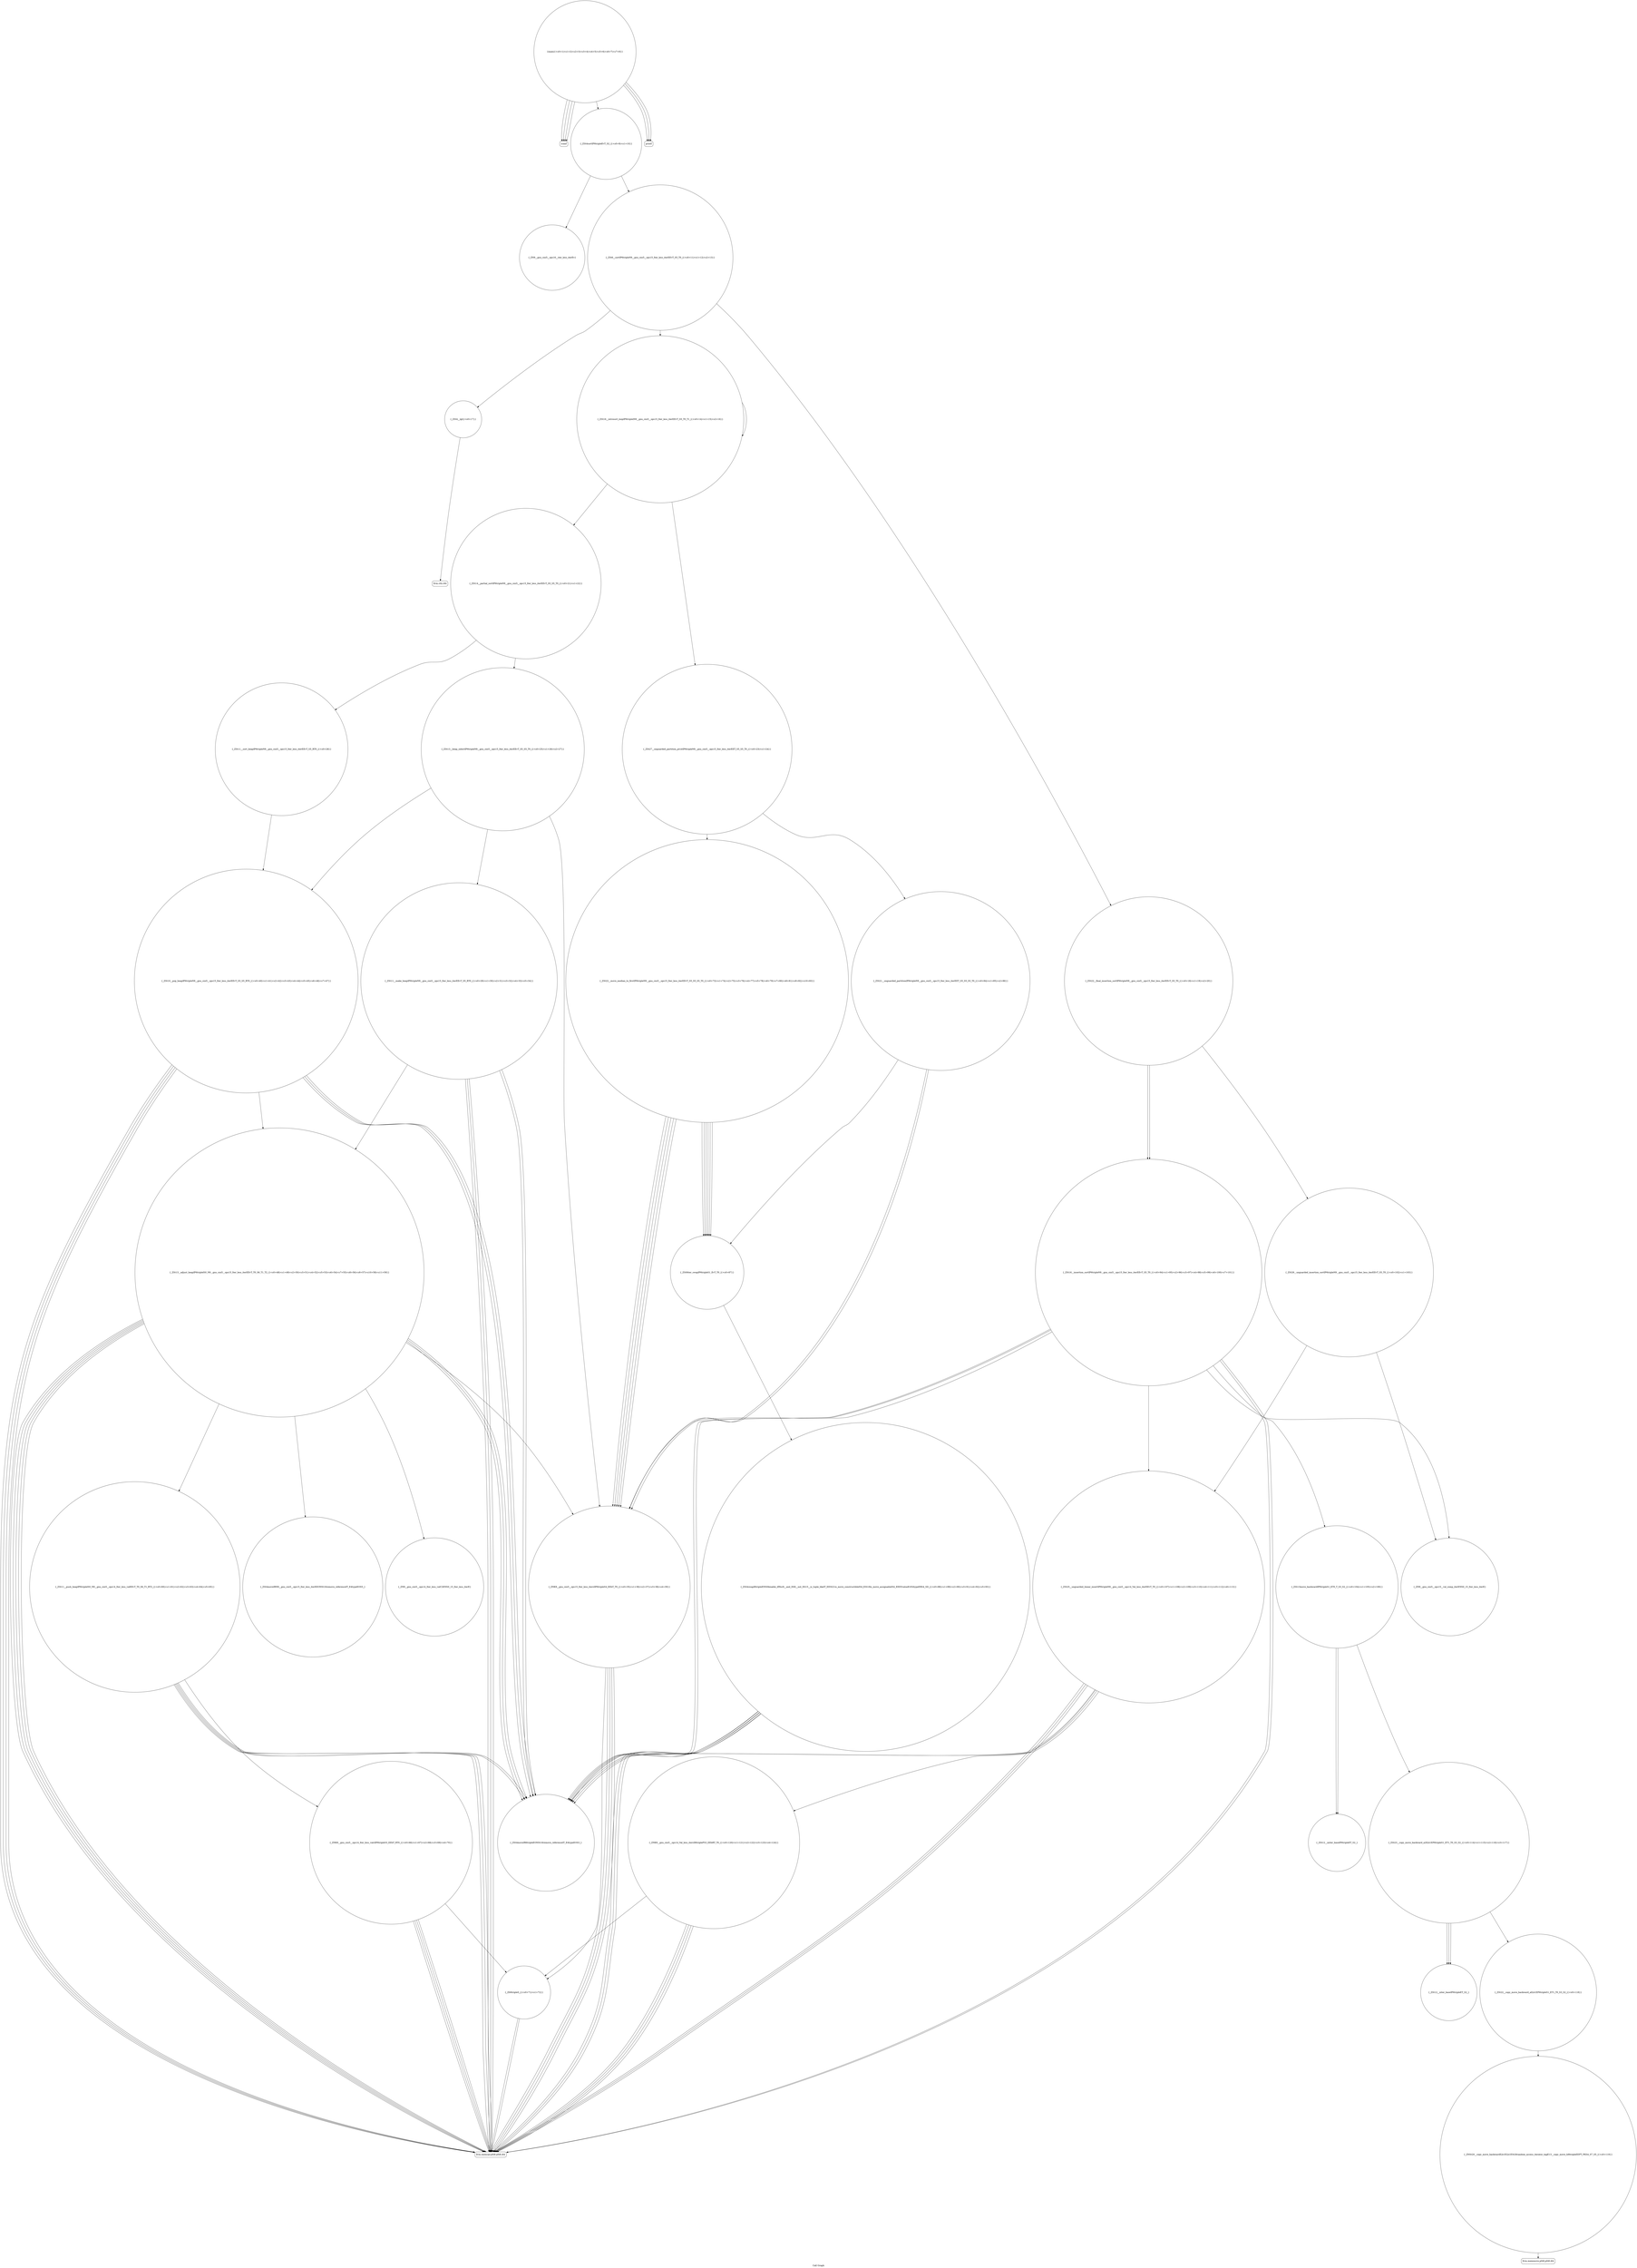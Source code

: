 digraph "Call Graph" {
	label="Call Graph";

	Node0x5611f005e300 [shape=record,shape=circle,label="{main|{<s0>1|<s1>2|<s2>3|<s3>4|<s4>5|<s5>6|<s6>7|<s7>8}}"];
	Node0x5611f005e300:s0 -> Node0x5611f005e380[color=black];
	Node0x5611f005e300:s1 -> Node0x5611f005e380[color=black];
	Node0x5611f005e300:s2 -> Node0x5611f005e380[color=black];
	Node0x5611f005e300:s3 -> Node0x5611f005e380[color=black];
	Node0x5611f005e300:s4 -> Node0x5611f0215ad0[color=black];
	Node0x5611f005e300:s5 -> Node0x5611f0215b50[color=black];
	Node0x5611f005e300:s6 -> Node0x5611f0215b50[color=black];
	Node0x5611f005e300:s7 -> Node0x5611f0215b50[color=black];
	Node0x5611f02166d0 [shape=record,shape=circle,label="{_ZSt9iter_swapIP6tripleS1_EvT_T0_|{<s0>87}}"];
	Node0x5611f02166d0:s0 -> Node0x5611f0216750[color=black];
	Node0x5611f0215d50 [shape=record,shape=circle,label="{_ZSt4__lgl|{<s0>17}}"];
	Node0x5611f0215d50:s0 -> Node0x5611f02167d0[color=black];
	Node0x5611f0216a50 [shape=record,shape=circle,label="{_ZN9__gnu_cxx5__ops15__val_comp_iterENS0_15_Iter_less_iterE}"];
	Node0x5611f02160d0 [shape=record,shape=circle,label="{_ZNK9__gnu_cxx5__ops15_Iter_less_iterclIP6tripleS4_EEbT_T0_|{<s0>35|<s1>36|<s2>37|<s3>38|<s4>39}}"];
	Node0x5611f02160d0:s0 -> Node0x5611f0216250[color=black];
	Node0x5611f02160d0:s1 -> Node0x5611f0216250[color=black];
	Node0x5611f02160d0:s2 -> Node0x5611f0216250[color=black];
	Node0x5611f02160d0:s3 -> Node0x5611f0216250[color=black];
	Node0x5611f02160d0:s4 -> Node0x5611f0216550[color=black];
	Node0x5611f0216dd0 [shape=record,shape=circle,label="{_ZNK9__gnu_cxx5__ops14_Val_less_iterclI6triplePS3_EEbRT_T0_|{<s0>120|<s1>121|<s2>122|<s3>123|<s4>124}}"];
	Node0x5611f0216dd0:s0 -> Node0x5611f0216250[color=black];
	Node0x5611f0216dd0:s1 -> Node0x5611f0216250[color=black];
	Node0x5611f0216dd0:s2 -> Node0x5611f0216250[color=black];
	Node0x5611f0216dd0:s3 -> Node0x5611f0216250[color=black];
	Node0x5611f0216dd0:s4 -> Node0x5611f0216550[color=black];
	Node0x5611f0216450 [shape=record,shape=circle,label="{_ZSt11__push_heapIP6triplelS0_N9__gnu_cxx5__ops14_Iter_less_valEEvT_T0_S6_T1_RT2_|{<s0>60|<s1>61|<s2>62|<s3>63|<s4>64|<s5>65}}"];
	Node0x5611f0216450:s0 -> Node0x5611f0216250[color=black];
	Node0x5611f0216450:s1 -> Node0x5611f02164d0[color=black];
	Node0x5611f0216450:s2 -> Node0x5611f02161d0[color=black];
	Node0x5611f0216450:s3 -> Node0x5611f0216250[color=black];
	Node0x5611f0216450:s4 -> Node0x5611f02161d0[color=black];
	Node0x5611f0216450:s5 -> Node0x5611f0216250[color=black];
	Node0x5611f0215ad0 [shape=record,shape=circle,label="{_ZSt4sortIP6tripleEvT_S2_|{<s0>9|<s1>10}}"];
	Node0x5611f0215ad0:s0 -> Node0x5611f0215c50[color=black];
	Node0x5611f0215ad0:s1 -> Node0x5611f0215bd0[color=black];
	Node0x5611f02167d0 [shape=record,shape=Mrecord,label="{llvm.ctlz.i64}"];
	Node0x5611f0215e50 [shape=record,shape=circle,label="{_ZSt14__partial_sortIP6tripleN9__gnu_cxx5__ops15_Iter_less_iterEEvT_S5_S5_T0_|{<s0>21|<s1>22}}"];
	Node0x5611f0215e50:s0 -> Node0x5611f0215f50[color=black];
	Node0x5611f0215e50:s1 -> Node0x5611f0215fd0[color=black];
	Node0x5611f0216b50 [shape=record,shape=circle,label="{_ZSt12__miter_baseIP6tripleET_S2_}"];
	Node0x5611f02161d0 [shape=record,shape=circle,label="{_ZSt4moveIR6tripleEONSt16remove_referenceIT_E4typeEOS3_}"];
	Node0x5611f0216550 [shape=record,shape=circle,label="{_Zlt6tripleS_|{<s0>71|<s1>72}}"];
	Node0x5611f0216550:s0 -> Node0x5611f0216250[color=black];
	Node0x5611f0216550:s1 -> Node0x5611f0216250[color=black];
	Node0x5611f0215bd0 [shape=record,shape=circle,label="{_ZSt6__sortIP6tripleN9__gnu_cxx5__ops15_Iter_less_iterEEvT_S5_T0_|{<s0>11|<s1>12|<s2>13}}"];
	Node0x5611f0215bd0:s0 -> Node0x5611f0215d50[color=black];
	Node0x5611f0215bd0:s1 -> Node0x5611f0215cd0[color=black];
	Node0x5611f0215bd0:s2 -> Node0x5611f0215dd0[color=black];
	Node0x5611f02168d0 [shape=record,shape=circle,label="{_ZSt26__unguarded_insertion_sortIP6tripleN9__gnu_cxx5__ops15_Iter_less_iterEEvT_S5_T0_|{<s0>102|<s1>103}}"];
	Node0x5611f02168d0:s0 -> Node0x5611f0216a50[color=black];
	Node0x5611f02168d0:s1 -> Node0x5611f02169d0[color=black];
	Node0x5611f0215f50 [shape=record,shape=circle,label="{_ZSt13__heap_selectIP6tripleN9__gnu_cxx5__ops15_Iter_less_iterEEvT_S5_S5_T0_|{<s0>25|<s1>26|<s2>27}}"];
	Node0x5611f0215f50:s0 -> Node0x5611f0216050[color=black];
	Node0x5611f0215f50:s1 -> Node0x5611f02160d0[color=black];
	Node0x5611f0215f50:s2 -> Node0x5611f0216150[color=black];
	Node0x5611f0216c50 [shape=record,shape=circle,label="{_ZSt12__niter_baseIP6tripleET_S2_}"];
	Node0x5611f02162d0 [shape=record,shape=circle,label="{_ZSt13__adjust_heapIP6triplelS0_N9__gnu_cxx5__ops15_Iter_less_iterEEvT_T0_S6_T1_T2_|{<s0>48|<s1>49|<s2>50|<s3>51|<s4>52|<s5>53|<s6>54|<s7>55|<s8>56|<s9>57|<s10>58|<s11>59}}"];
	Node0x5611f02162d0:s0 -> Node0x5611f0216250[color=black];
	Node0x5611f02162d0:s1 -> Node0x5611f02160d0[color=black];
	Node0x5611f02162d0:s2 -> Node0x5611f02161d0[color=black];
	Node0x5611f02162d0:s3 -> Node0x5611f0216250[color=black];
	Node0x5611f02162d0:s4 -> Node0x5611f02161d0[color=black];
	Node0x5611f02162d0:s5 -> Node0x5611f0216250[color=black];
	Node0x5611f02162d0:s6 -> Node0x5611f0216350[color=black];
	Node0x5611f02162d0:s7 -> Node0x5611f02163d0[color=black];
	Node0x5611f02162d0:s8 -> Node0x5611f02161d0[color=black];
	Node0x5611f02162d0:s9 -> Node0x5611f0216250[color=black];
	Node0x5611f02162d0:s10 -> Node0x5611f0216250[color=black];
	Node0x5611f02162d0:s11 -> Node0x5611f0216450[color=black];
	Node0x5611f0216650 [shape=record,shape=circle,label="{_ZSt21__unguarded_partitionIP6tripleN9__gnu_cxx5__ops15_Iter_less_iterEET_S5_S5_S5_T0_|{<s0>84|<s1>85|<s2>86}}"];
	Node0x5611f0216650:s0 -> Node0x5611f02160d0[color=black];
	Node0x5611f0216650:s1 -> Node0x5611f02160d0[color=black];
	Node0x5611f0216650:s2 -> Node0x5611f02166d0[color=black];
	Node0x5611f0215cd0 [shape=record,shape=circle,label="{_ZSt16__introsort_loopIP6triplelN9__gnu_cxx5__ops15_Iter_less_iterEEvT_S5_T0_T1_|{<s0>14|<s1>15|<s2>16}}"];
	Node0x5611f0215cd0:s0 -> Node0x5611f0215e50[color=black];
	Node0x5611f0215cd0:s1 -> Node0x5611f0215ed0[color=black];
	Node0x5611f0215cd0:s2 -> Node0x5611f0215cd0[color=black];
	Node0x5611f02169d0 [shape=record,shape=circle,label="{_ZSt25__unguarded_linear_insertIP6tripleN9__gnu_cxx5__ops14_Val_less_iterEEvT_T0_|{<s0>107|<s1>108|<s2>109|<s3>110|<s4>111|<s5>112|<s6>113}}"];
	Node0x5611f02169d0:s0 -> Node0x5611f02161d0[color=black];
	Node0x5611f02169d0:s1 -> Node0x5611f0216250[color=black];
	Node0x5611f02169d0:s2 -> Node0x5611f0216dd0[color=black];
	Node0x5611f02169d0:s3 -> Node0x5611f02161d0[color=black];
	Node0x5611f02169d0:s4 -> Node0x5611f0216250[color=black];
	Node0x5611f02169d0:s5 -> Node0x5611f02161d0[color=black];
	Node0x5611f02169d0:s6 -> Node0x5611f0216250[color=black];
	Node0x5611f0216050 [shape=record,shape=circle,label="{_ZSt11__make_heapIP6tripleN9__gnu_cxx5__ops15_Iter_less_iterEEvT_S5_RT0_|{<s0>29|<s1>30|<s2>31|<s3>32|<s4>33|<s5>34}}"];
	Node0x5611f0216050:s0 -> Node0x5611f02161d0[color=black];
	Node0x5611f0216050:s1 -> Node0x5611f0216250[color=black];
	Node0x5611f0216050:s2 -> Node0x5611f02161d0[color=black];
	Node0x5611f0216050:s3 -> Node0x5611f0216250[color=black];
	Node0x5611f0216050:s4 -> Node0x5611f0216250[color=black];
	Node0x5611f0216050:s5 -> Node0x5611f02162d0[color=black];
	Node0x5611f0216d50 [shape=record,shape=Mrecord,label="{llvm.memmove.p0i8.p0i8.i64}"];
	Node0x5611f02163d0 [shape=record,shape=circle,label="{_ZN9__gnu_cxx5__ops14_Iter_less_valC2ENS0_15_Iter_less_iterE}"];
	Node0x5611f005e380 [shape=record,shape=Mrecord,label="{scanf}"];
	Node0x5611f0216750 [shape=record,shape=circle,label="{_ZSt4swapI6tripleENSt9enable_ifIXsr6__and_ISt6__not_ISt15__is_tuple_likeIT_EESt21is_move_constructibleIS4_ESt18is_move_assignableIS4_EEE5valueEvE4typeERS4_SD_|{<s0>88|<s1>89|<s2>90|<s3>91|<s4>92|<s5>93}}"];
	Node0x5611f0216750:s0 -> Node0x5611f02161d0[color=black];
	Node0x5611f0216750:s1 -> Node0x5611f0216250[color=black];
	Node0x5611f0216750:s2 -> Node0x5611f02161d0[color=black];
	Node0x5611f0216750:s3 -> Node0x5611f0216250[color=black];
	Node0x5611f0216750:s4 -> Node0x5611f02161d0[color=black];
	Node0x5611f0216750:s5 -> Node0x5611f0216250[color=black];
	Node0x5611f0215dd0 [shape=record,shape=circle,label="{_ZSt22__final_insertion_sortIP6tripleN9__gnu_cxx5__ops15_Iter_less_iterEEvT_S5_T0_|{<s0>18|<s1>19|<s2>20}}"];
	Node0x5611f0215dd0:s0 -> Node0x5611f0216850[color=black];
	Node0x5611f0215dd0:s1 -> Node0x5611f02168d0[color=black];
	Node0x5611f0215dd0:s2 -> Node0x5611f0216850[color=black];
	Node0x5611f0216ad0 [shape=record,shape=circle,label="{_ZSt23__copy_move_backward_a2ILb1EP6tripleS1_ET1_T0_S3_S2_|{<s0>114|<s1>115|<s2>116|<s3>117}}"];
	Node0x5611f0216ad0:s0 -> Node0x5611f0216c50[color=black];
	Node0x5611f0216ad0:s1 -> Node0x5611f0216c50[color=black];
	Node0x5611f0216ad0:s2 -> Node0x5611f0216c50[color=black];
	Node0x5611f0216ad0:s3 -> Node0x5611f0216bd0[color=black];
	Node0x5611f0216150 [shape=record,shape=circle,label="{_ZSt10__pop_heapIP6tripleN9__gnu_cxx5__ops15_Iter_less_iterEEvT_S5_S5_RT0_|{<s0>40|<s1>41|<s2>42|<s3>43|<s4>44|<s5>45|<s6>46|<s7>47}}"];
	Node0x5611f0216150:s0 -> Node0x5611f02161d0[color=black];
	Node0x5611f0216150:s1 -> Node0x5611f0216250[color=black];
	Node0x5611f0216150:s2 -> Node0x5611f02161d0[color=black];
	Node0x5611f0216150:s3 -> Node0x5611f0216250[color=black];
	Node0x5611f0216150:s4 -> Node0x5611f02161d0[color=black];
	Node0x5611f0216150:s5 -> Node0x5611f0216250[color=black];
	Node0x5611f0216150:s6 -> Node0x5611f0216250[color=black];
	Node0x5611f0216150:s7 -> Node0x5611f02162d0[color=black];
	Node0x5611f02164d0 [shape=record,shape=circle,label="{_ZNK9__gnu_cxx5__ops14_Iter_less_valclIP6tripleS3_EEbT_RT0_|{<s0>66|<s1>67|<s2>68|<s3>69|<s4>70}}"];
	Node0x5611f02164d0:s0 -> Node0x5611f0216250[color=black];
	Node0x5611f02164d0:s1 -> Node0x5611f0216250[color=black];
	Node0x5611f02164d0:s2 -> Node0x5611f0216250[color=black];
	Node0x5611f02164d0:s3 -> Node0x5611f0216250[color=black];
	Node0x5611f02164d0:s4 -> Node0x5611f0216550[color=black];
	Node0x5611f0215b50 [shape=record,shape=Mrecord,label="{printf}"];
	Node0x5611f0216850 [shape=record,shape=circle,label="{_ZSt16__insertion_sortIP6tripleN9__gnu_cxx5__ops15_Iter_less_iterEEvT_S5_T0_|{<s0>94|<s1>95|<s2>96|<s3>97|<s4>98|<s5>99|<s6>100|<s7>101}}"];
	Node0x5611f0216850:s0 -> Node0x5611f02160d0[color=black];
	Node0x5611f0216850:s1 -> Node0x5611f02161d0[color=black];
	Node0x5611f0216850:s2 -> Node0x5611f0216250[color=black];
	Node0x5611f0216850:s3 -> Node0x5611f0216950[color=black];
	Node0x5611f0216850:s4 -> Node0x5611f02161d0[color=black];
	Node0x5611f0216850:s5 -> Node0x5611f0216250[color=black];
	Node0x5611f0216850:s6 -> Node0x5611f0216a50[color=black];
	Node0x5611f0216850:s7 -> Node0x5611f02169d0[color=black];
	Node0x5611f0215ed0 [shape=record,shape=circle,label="{_ZSt27__unguarded_partition_pivotIP6tripleN9__gnu_cxx5__ops15_Iter_less_iterEET_S5_S5_T0_|{<s0>23|<s1>24}}"];
	Node0x5611f0215ed0:s0 -> Node0x5611f02165d0[color=black];
	Node0x5611f0215ed0:s1 -> Node0x5611f0216650[color=black];
	Node0x5611f0216bd0 [shape=record,shape=circle,label="{_ZSt22__copy_move_backward_aILb1EP6tripleS1_ET1_T0_S3_S2_|{<s0>118}}"];
	Node0x5611f0216bd0:s0 -> Node0x5611f0216cd0[color=black];
	Node0x5611f0216250 [shape=record,shape=Mrecord,label="{llvm.memcpy.p0i8.p0i8.i64}"];
	Node0x5611f02165d0 [shape=record,shape=circle,label="{_ZSt22__move_median_to_firstIP6tripleN9__gnu_cxx5__ops15_Iter_less_iterEEvT_S5_S5_S5_T0_|{<s0>73|<s1>74|<s2>75|<s3>76|<s4>77|<s5>78|<s6>79|<s7>80|<s8>81|<s9>82|<s10>83}}"];
	Node0x5611f02165d0:s0 -> Node0x5611f02160d0[color=black];
	Node0x5611f02165d0:s1 -> Node0x5611f02160d0[color=black];
	Node0x5611f02165d0:s2 -> Node0x5611f02166d0[color=black];
	Node0x5611f02165d0:s3 -> Node0x5611f02160d0[color=black];
	Node0x5611f02165d0:s4 -> Node0x5611f02166d0[color=black];
	Node0x5611f02165d0:s5 -> Node0x5611f02166d0[color=black];
	Node0x5611f02165d0:s6 -> Node0x5611f02160d0[color=black];
	Node0x5611f02165d0:s7 -> Node0x5611f02166d0[color=black];
	Node0x5611f02165d0:s8 -> Node0x5611f02160d0[color=black];
	Node0x5611f02165d0:s9 -> Node0x5611f02166d0[color=black];
	Node0x5611f02165d0:s10 -> Node0x5611f02166d0[color=black];
	Node0x5611f0215c50 [shape=record,shape=circle,label="{_ZN9__gnu_cxx5__ops16__iter_less_iterEv}"];
	Node0x5611f0216950 [shape=record,shape=circle,label="{_ZSt13move_backwardIP6tripleS1_ET0_T_S3_S2_|{<s0>104|<s1>105|<s2>106}}"];
	Node0x5611f0216950:s0 -> Node0x5611f0216b50[color=black];
	Node0x5611f0216950:s1 -> Node0x5611f0216b50[color=black];
	Node0x5611f0216950:s2 -> Node0x5611f0216ad0[color=black];
	Node0x5611f0215fd0 [shape=record,shape=circle,label="{_ZSt11__sort_heapIP6tripleN9__gnu_cxx5__ops15_Iter_less_iterEEvT_S5_RT0_|{<s0>28}}"];
	Node0x5611f0215fd0:s0 -> Node0x5611f0216150[color=black];
	Node0x5611f0216cd0 [shape=record,shape=circle,label="{_ZNSt20__copy_move_backwardILb1ELb1ESt26random_access_iterator_tagE13__copy_move_bI6tripleEEPT_PKS4_S7_S5_|{<s0>119}}"];
	Node0x5611f0216cd0:s0 -> Node0x5611f0216d50[color=black];
	Node0x5611f0216350 [shape=record,shape=circle,label="{_ZSt4moveIRN9__gnu_cxx5__ops15_Iter_less_iterEEONSt16remove_referenceIT_E4typeEOS5_}"];
}
